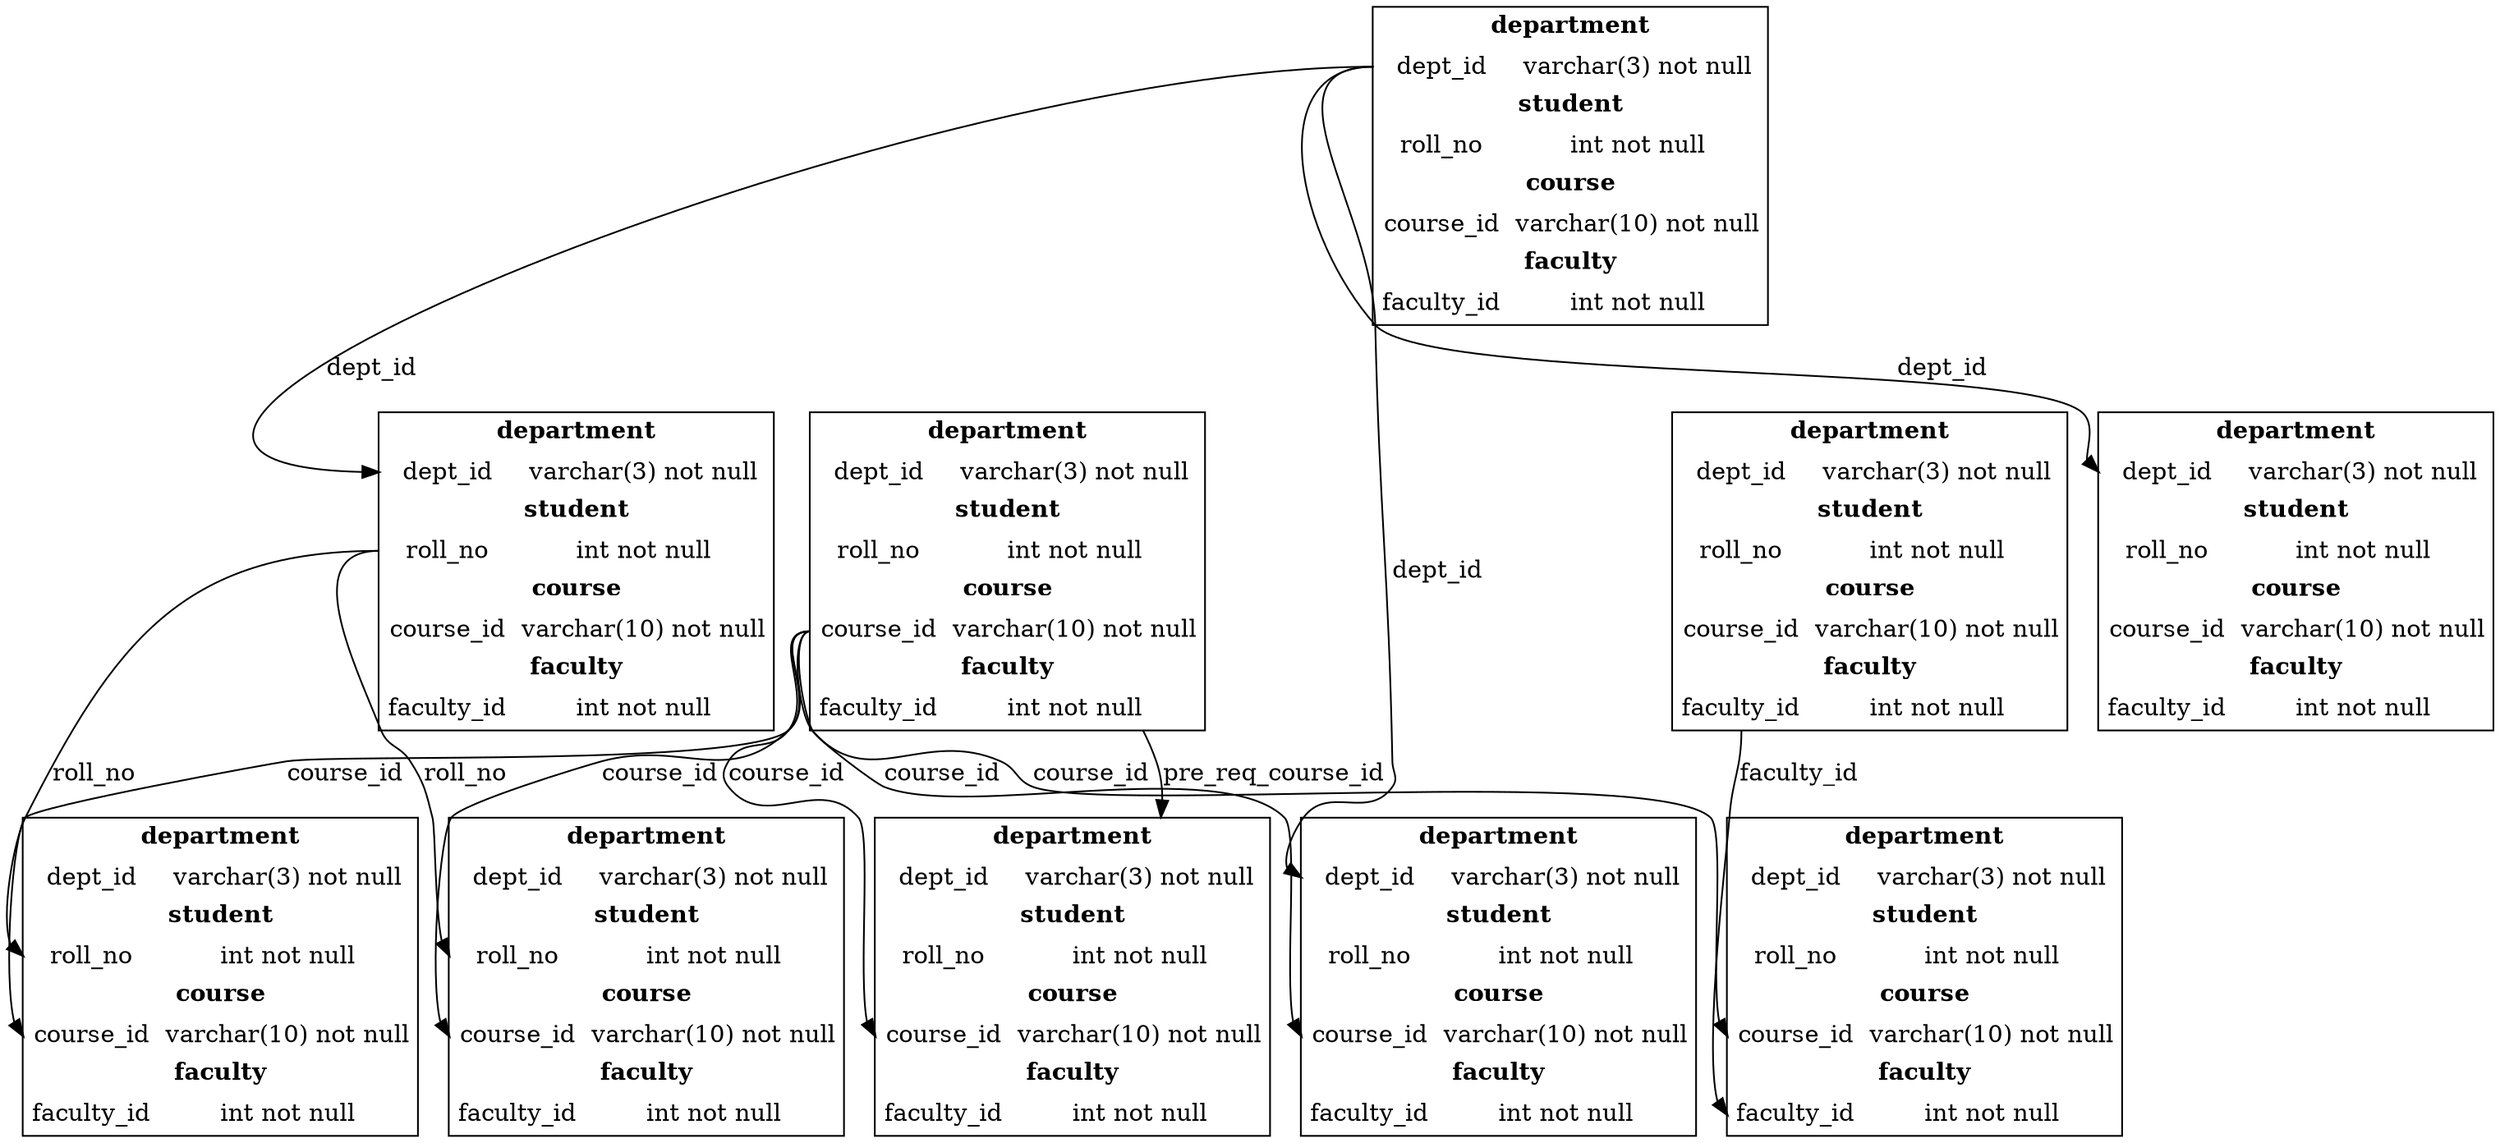 digraph ER {
    node [shape = none; margin = 0; label = <
        <table border="1" cellborder="0" cellspacing="0" cellpadding="4">
        <!-- Department Entity -->
        <tr><td colspan="2"><b>department</b></td></tr>
        <tr><td PORT="dept_id">dept_id</td><td>varchar(3) not null</td></tr>
        <!-- Add other attributes for department entity -->
        <!-- Student Entity -->
        <tr><td colspan="2"><b>student</b></td></tr>
        <tr><td PORT="roll_no">roll_no</td><td>int not null</td></tr>
        <!-- Add other attributes for student entity -->
        <!-- Course Entity -->
        <tr><td colspan="2"><b>course</b></td></tr>
        <tr><td PORT="course_id">course_id</td><td>varchar(10) not null</td></tr>
        <!-- Add other attributes for course entity -->
        <!-- Faculty Entity -->
        <tr><td colspan="2"><b>faculty</b></td></tr>
        <tr><td PORT="faculty_id">faculty_id</td><td>int not null</td></tr>
        <!-- Add other attributes for faculty entity -->
        <!-- Add more entities as needed -->
        </table>
        >;];
    
    // Relationships
    department:dept_id -> student:dept_id [label = "dept_id";];
    student:roll_no -> student_course_map:roll_no [label = "roll_no";];
    course:course_id -> student_course_map:course_id [label = "course_id";];
    student:roll_no -> student_completed_course:roll_no [label = "roll_no";];
    course:course_id -> student_completed_course:course_id [label = "course_id";];
    course:course_id -> course_faculty_map:course_id [label = "course_id";];
    faculty:faculty_id -> course_faculty_map:faculty_id [label = "faculty_id";];
    course:course_id -> course_pre_req:course_id [label = "course_id";];
    course:pre_req_course_id -> course_pre_req:pre_req_course_id [label = "pre_req_course_id";];
    department:dept_id -> minor_course_map:dept_id [label = "dept_id";];
    course:course_id -> minor_course_map:course_id [label = "course_id";];
    department:dept_id -> offered_minors:dept_id [label = "dept_id";];
}